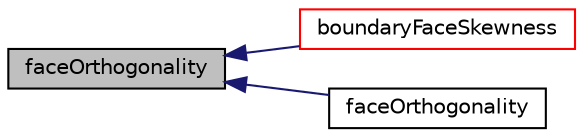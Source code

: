 digraph "faceOrthogonality"
{
  bgcolor="transparent";
  edge [fontname="Helvetica",fontsize="10",labelfontname="Helvetica",labelfontsize="10"];
  node [fontname="Helvetica",fontsize="10",shape=record];
  rankdir="LR";
  Node1 [label="faceOrthogonality",height=0.2,width=0.4,color="black", fillcolor="grey75", style="filled", fontcolor="black"];
  Node1 -> Node2 [dir="back",color="midnightblue",fontsize="10",style="solid",fontname="Helvetica"];
  Node2 [label="boundaryFaceSkewness",height=0.2,width=0.4,color="red",URL="$a02010.html#a95f69f5b4d0db76a1aaddbe797fc4d91",tooltip="Skewness of single boundary face. "];
  Node1 -> Node3 [dir="back",color="midnightblue",fontsize="10",style="solid",fontname="Helvetica"];
  Node3 [label="faceOrthogonality",height=0.2,width=0.4,color="black",URL="$a02010.html#ad01435a949e5012c29ac08e15b47397c",tooltip="Orthogonality of single face. "];
}
